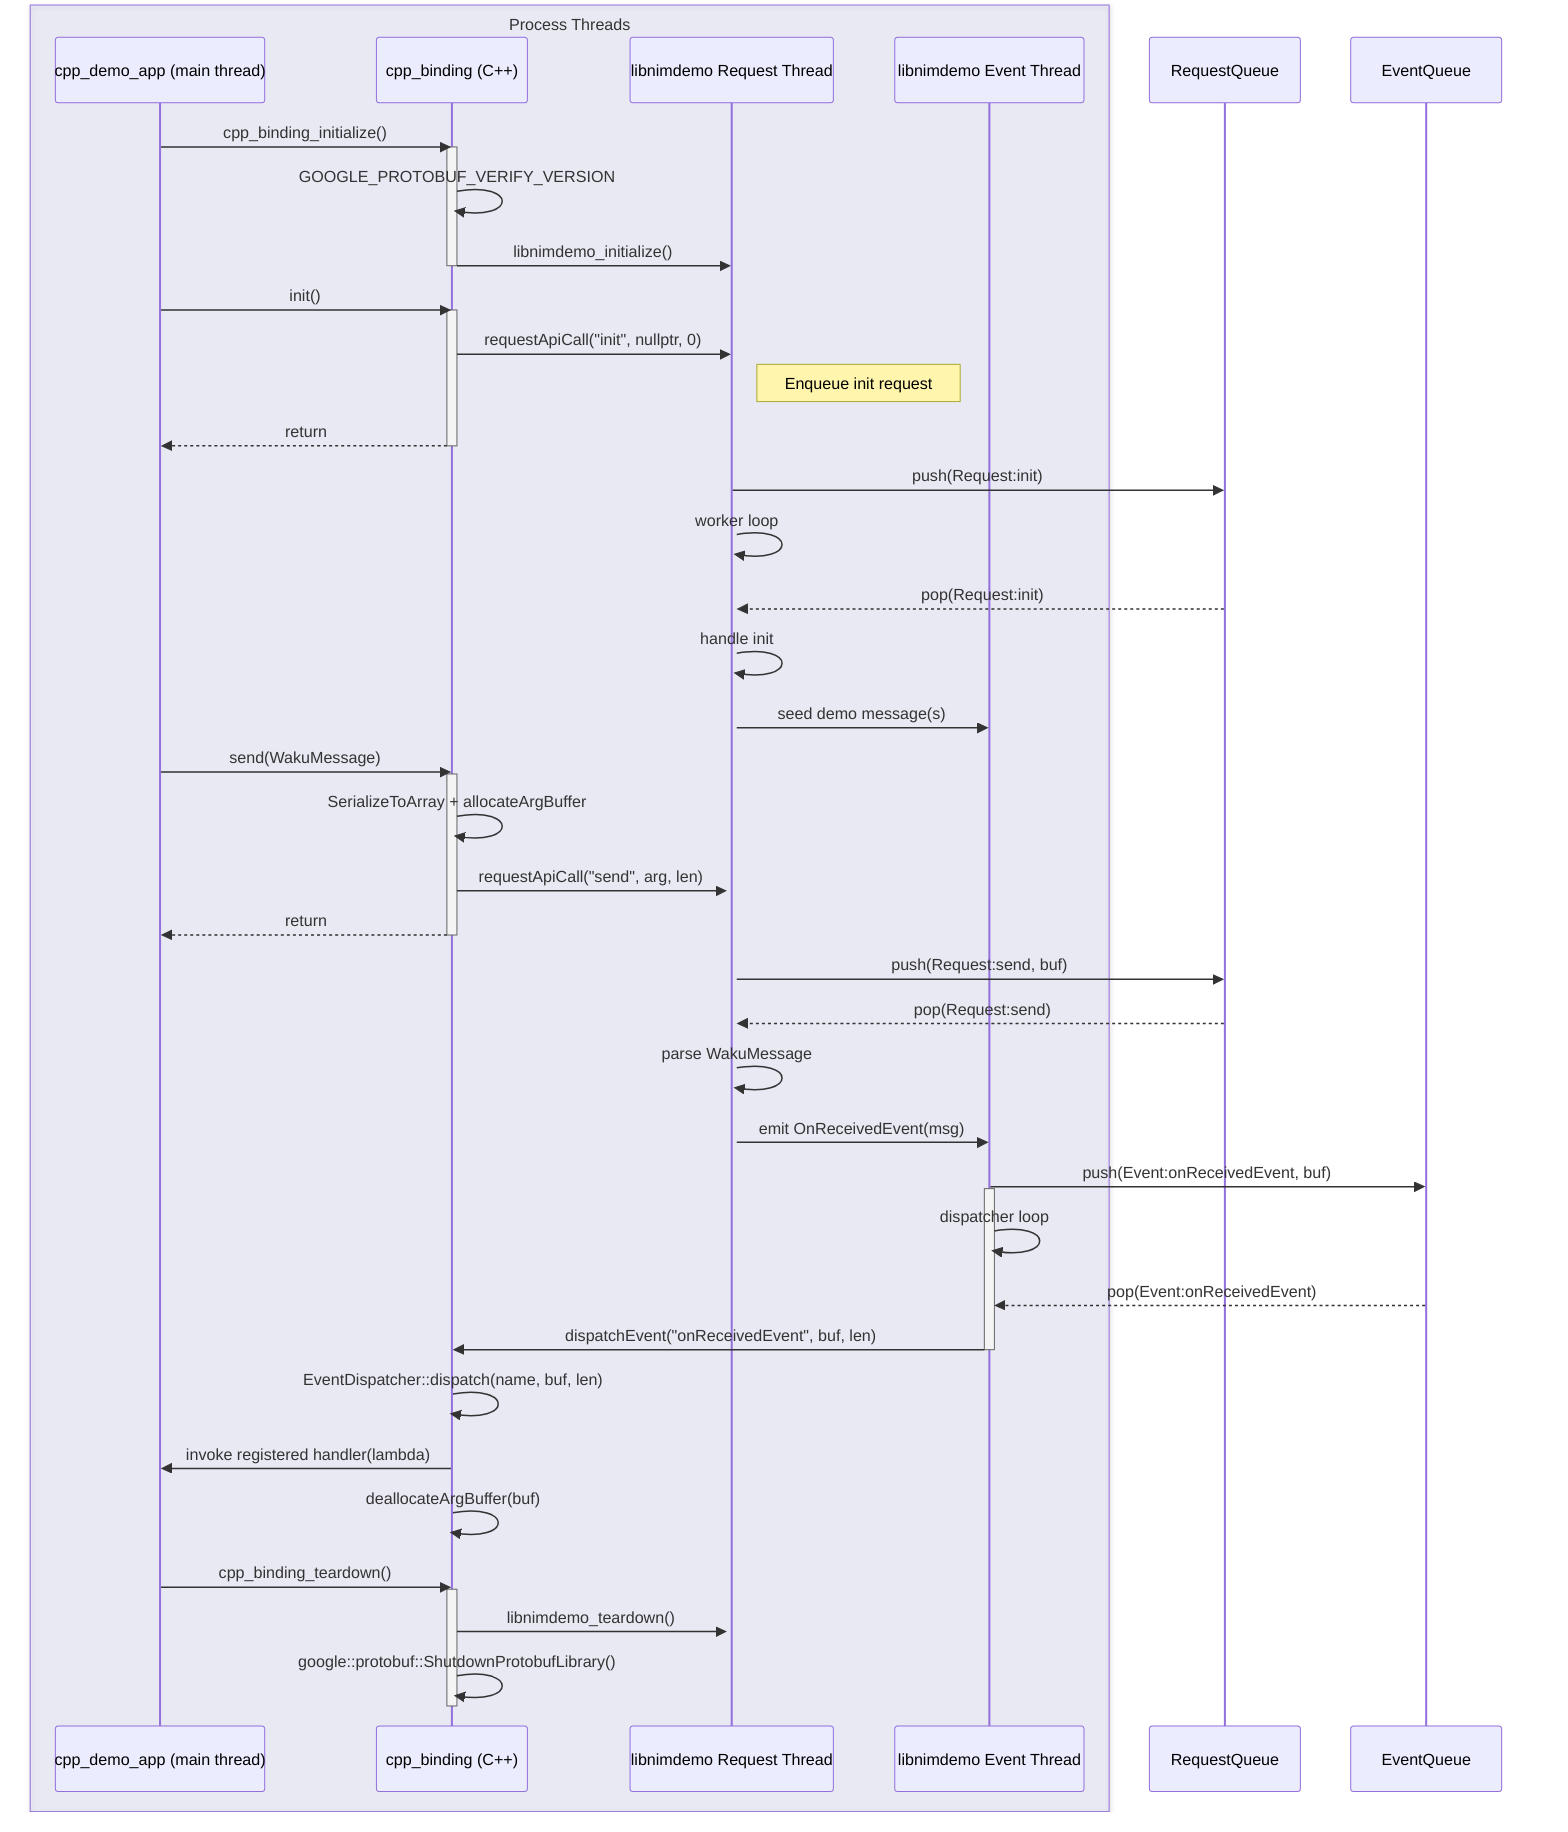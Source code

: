 sequenceDiagram
    %% Participants
    box rgba(200,200,255,0.2) Process Threads
    participant CPP as cpp_demo_app (main thread)
    participant CppBind as cpp_binding (C++)
    participant NimReq as libnimdemo Request Thread
    participant NimEvt as libnimdemo Event Thread
    end
    participant Qreq as RequestQueue
    participant Qevt as EventQueue

    %% Startup
    CPP->>CppBind: cpp_binding_initialize()
    activate CppBind
    CppBind->>CppBind: GOOGLE_PROTOBUF_VERIFY_VERSION
    CppBind->>NimReq: libnimdemo_initialize()
    deactivate CppBind

    %% App init call
    CPP->>CppBind: init()
    activate CppBind
    CppBind->>NimReq: requestApiCall("init", nullptr, 0)
    Note right of NimReq: Enqueue init request
    CppBind-->>CPP: return
    deactivate CppBind
    NimReq->>Qreq: push(Request:init)

    %% Request processing loop
    activate NimReq
    NimReq->>NimReq: worker loop
    Qreq-->>NimReq: pop(Request:init)
    NimReq->>NimReq: handle init
    NimReq->>NimEvt: seed demo message(s)

    %% Send message from app
    CPP->>CppBind: send(WakuMessage)
    activate CppBind
    CppBind->>CppBind: SerializeToArray + allocateArgBuffer
    CppBind->>NimReq: requestApiCall("send", arg, len)
    CppBind-->>CPP: return
    deactivate CppBind
    NimReq->>Qreq: push(Request:send, buf)

    %% Request:send processing
    Qreq-->>NimReq: pop(Request:send)
    NimReq->>NimReq: parse WakuMessage
    NimReq->>NimEvt: emit OnReceivedEvent(msg)

    %% Event dispatching
    NimEvt->>Qevt: push(Event:onReceivedEvent, buf)
    activate NimEvt
    NimEvt->>NimEvt: dispatcher loop
    Qevt-->>NimEvt: pop(Event:onReceivedEvent)
    NimEvt->>CppBind: dispatchEvent("onReceivedEvent", buf, len)
    deactivate NimEvt

    %% Callback invocation on app thread
    CppBind->>CppBind: EventDispatcher::dispatch(name, buf, len)
    CppBind->>CPP: invoke registered handler(lambda)
    CppBind->>CppBind: deallocateArgBuffer(buf)

    %% Teardown
    CPP->>CppBind: cpp_binding_teardown()
    activate CppBind
    CppBind->>NimReq: libnimdemo_teardown()
    CppBind->>CppBind: google::protobuf::ShutdownProtobufLibrary()
    deactivate CppBind